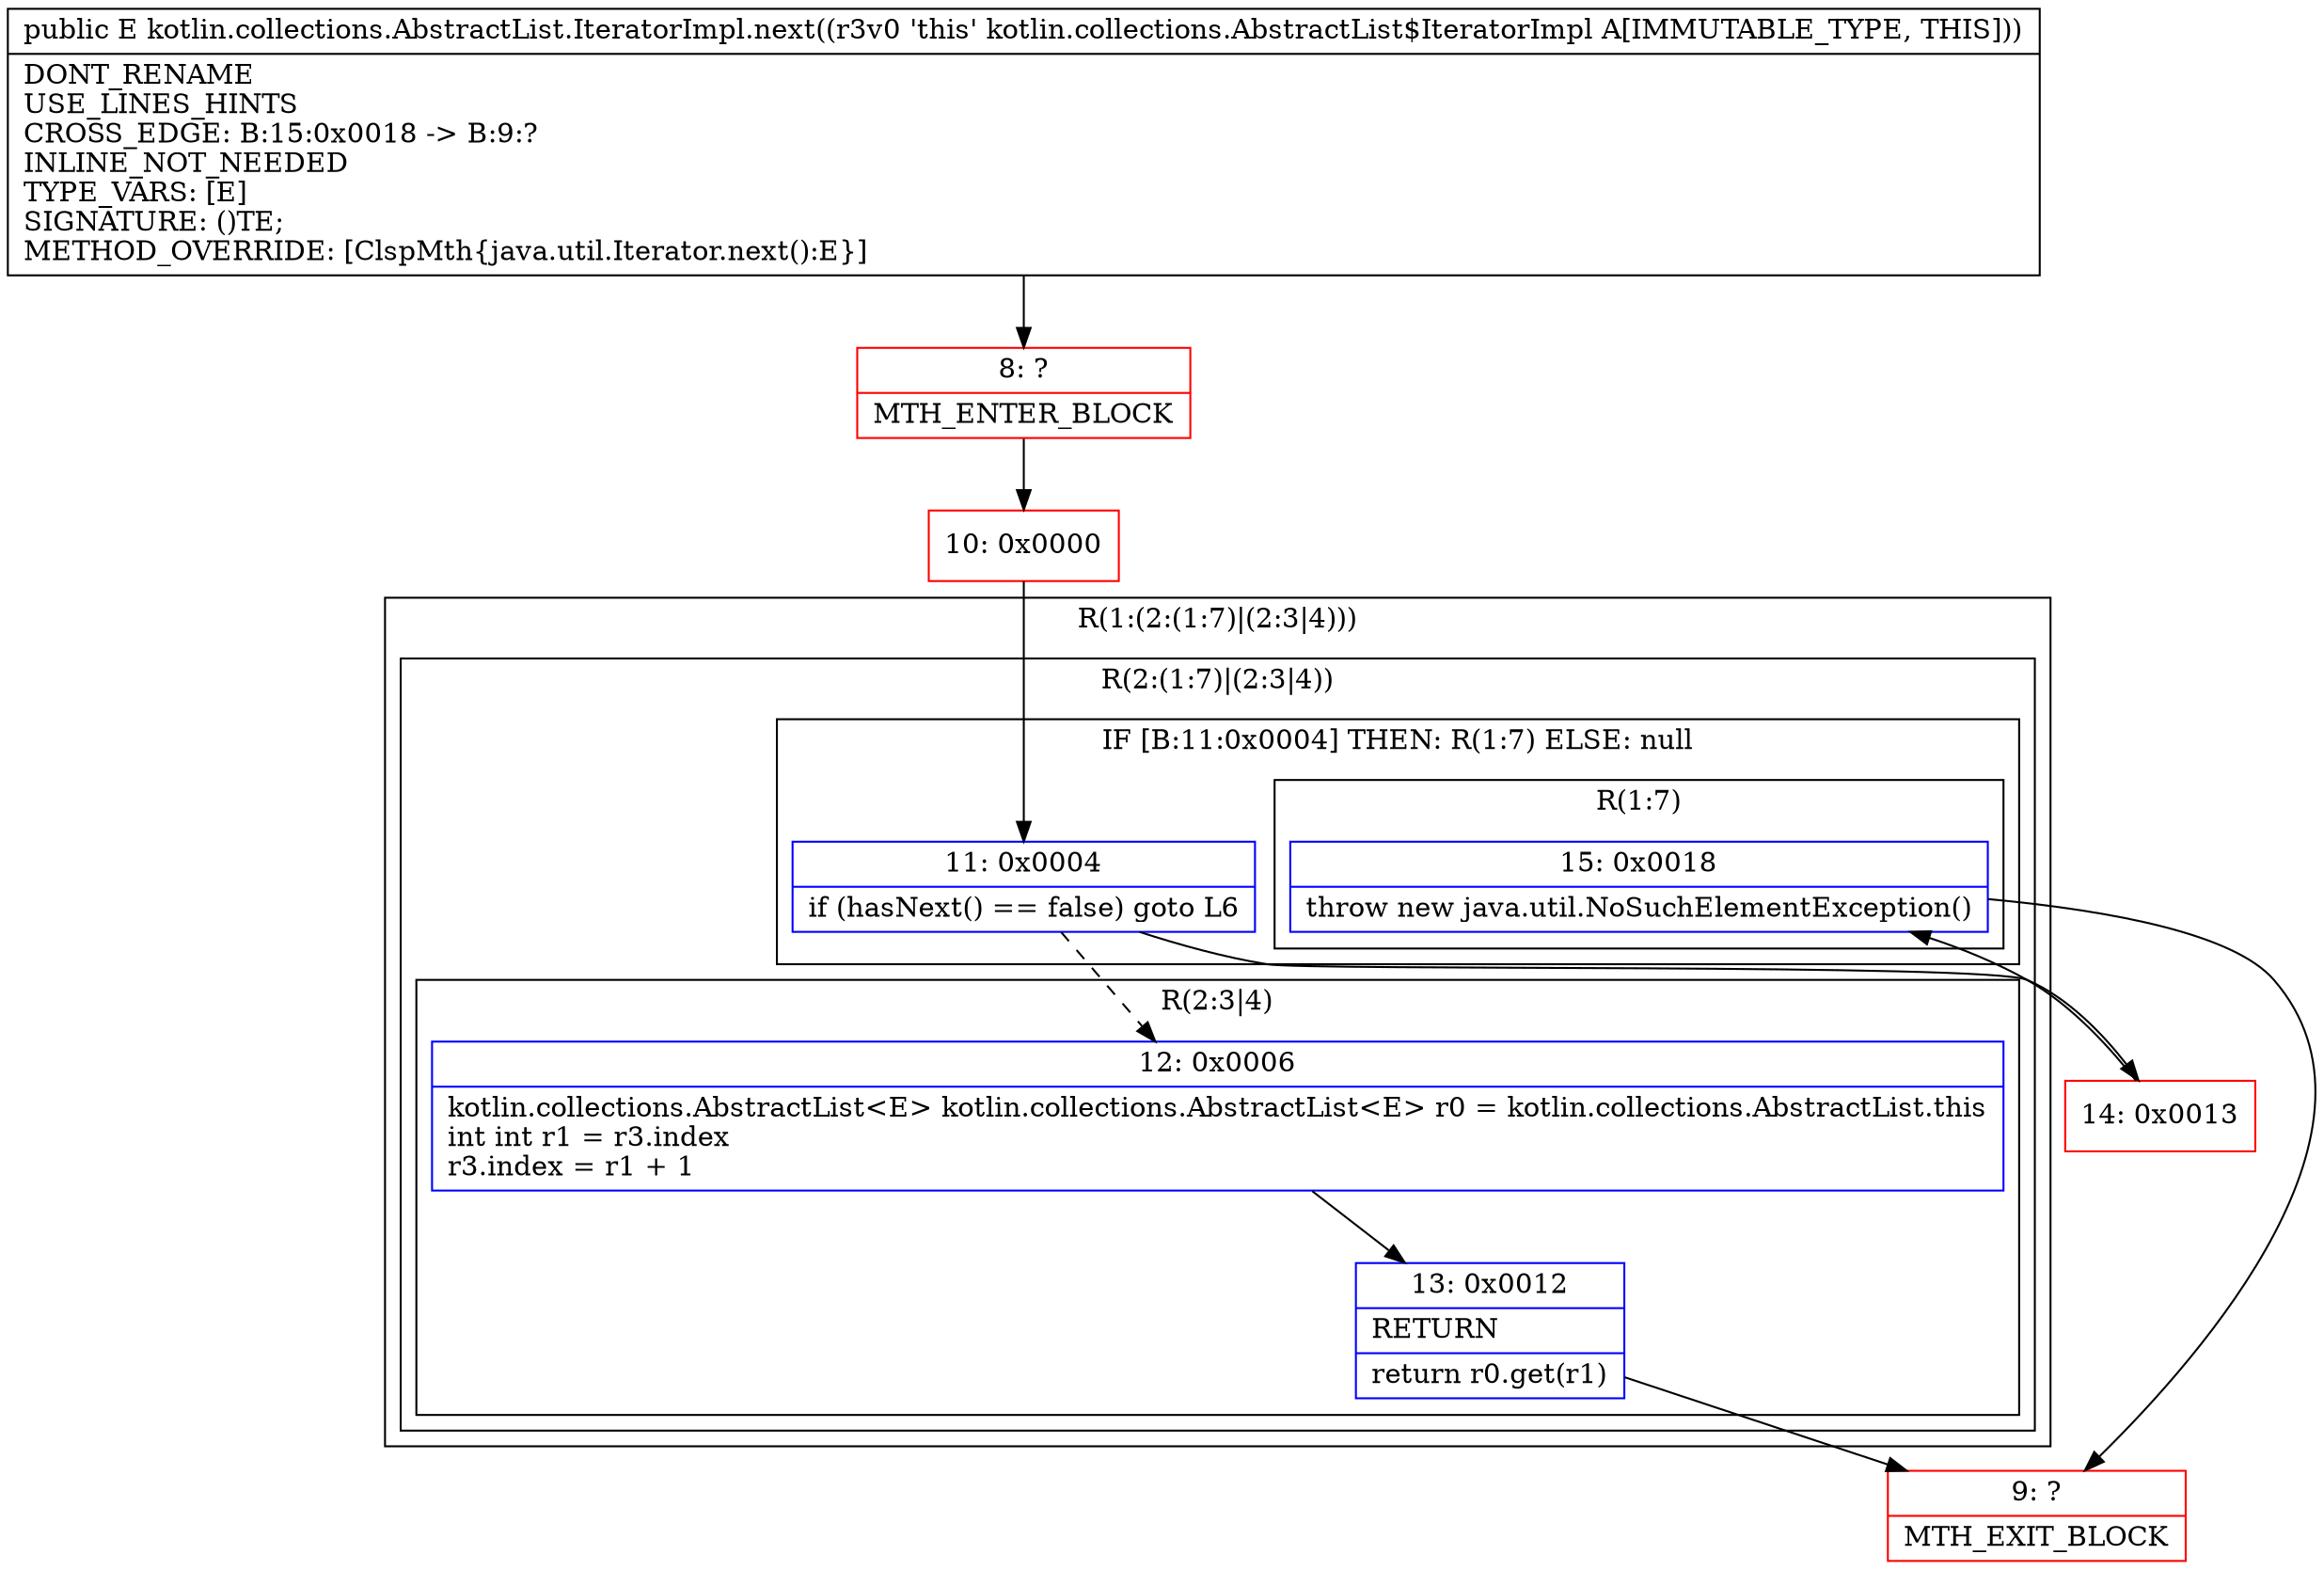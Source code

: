 digraph "CFG forkotlin.collections.AbstractList.IteratorImpl.next()Ljava\/lang\/Object;" {
subgraph cluster_Region_1964226456 {
label = "R(1:(2:(1:7)|(2:3|4)))";
node [shape=record,color=blue];
subgraph cluster_Region_352927628 {
label = "R(2:(1:7)|(2:3|4))";
node [shape=record,color=blue];
subgraph cluster_IfRegion_494653065 {
label = "IF [B:11:0x0004] THEN: R(1:7) ELSE: null";
node [shape=record,color=blue];
Node_11 [shape=record,label="{11\:\ 0x0004|if (hasNext() == false) goto L6\l}"];
subgraph cluster_Region_506194707 {
label = "R(1:7)";
node [shape=record,color=blue];
Node_15 [shape=record,label="{15\:\ 0x0018|throw new java.util.NoSuchElementException()\l}"];
}
}
subgraph cluster_Region_193460938 {
label = "R(2:3|4)";
node [shape=record,color=blue];
Node_12 [shape=record,label="{12\:\ 0x0006|kotlin.collections.AbstractList\<E\> kotlin.collections.AbstractList\<E\> r0 = kotlin.collections.AbstractList.this\lint int r1 = r3.index\lr3.index = r1 + 1\l}"];
Node_13 [shape=record,label="{13\:\ 0x0012|RETURN\l|return r0.get(r1)\l}"];
}
}
}
Node_8 [shape=record,color=red,label="{8\:\ ?|MTH_ENTER_BLOCK\l}"];
Node_10 [shape=record,color=red,label="{10\:\ 0x0000}"];
Node_9 [shape=record,color=red,label="{9\:\ ?|MTH_EXIT_BLOCK\l}"];
Node_14 [shape=record,color=red,label="{14\:\ 0x0013}"];
MethodNode[shape=record,label="{public E kotlin.collections.AbstractList.IteratorImpl.next((r3v0 'this' kotlin.collections.AbstractList$IteratorImpl A[IMMUTABLE_TYPE, THIS]))  | DONT_RENAME\lUSE_LINES_HINTS\lCROSS_EDGE: B:15:0x0018 \-\> B:9:?\lINLINE_NOT_NEEDED\lTYPE_VARS: [E]\lSIGNATURE: ()TE;\lMETHOD_OVERRIDE: [ClspMth\{java.util.Iterator.next():E\}]\l}"];
MethodNode -> Node_8;Node_11 -> Node_12[style=dashed];
Node_11 -> Node_14;
Node_15 -> Node_9;
Node_12 -> Node_13;
Node_13 -> Node_9;
Node_8 -> Node_10;
Node_10 -> Node_11;
Node_14 -> Node_15;
}

